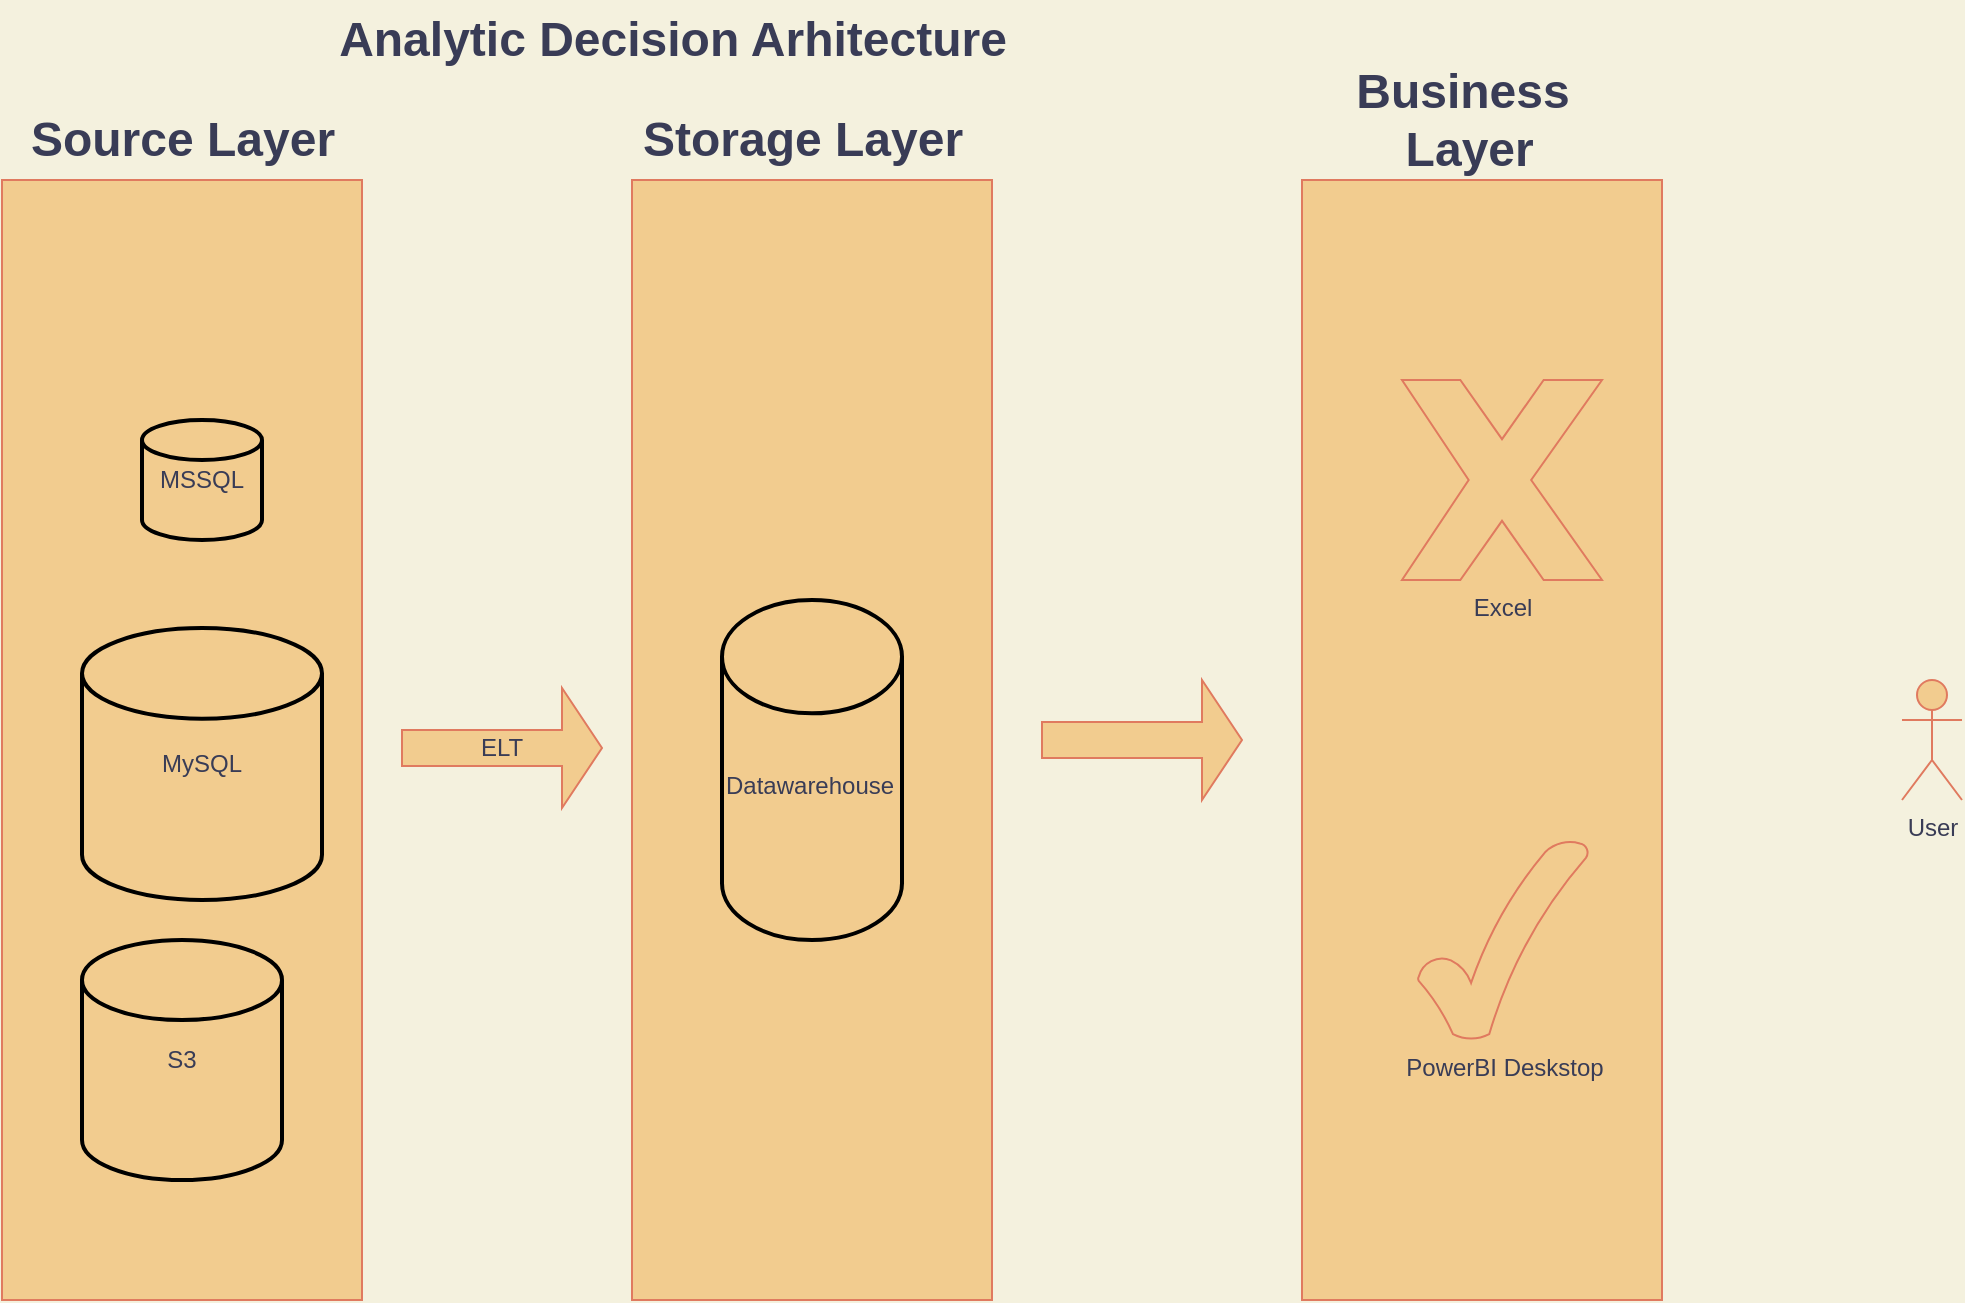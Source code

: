 <mxfile version="16.5.1" type="device"><diagram id="sw8rfcwwV5e40nieK1EK" name="Page-1"><mxGraphModel dx="2062" dy="1225" grid="1" gridSize="10" guides="1" tooltips="1" connect="1" arrows="1" fold="1" page="1" pageScale="1" pageWidth="1169" pageHeight="827" background="#F4F1DE" math="0" shadow="0"><root><mxCell id="0"/><mxCell id="1" parent="0"/><mxCell id="Pqu--rKXxemuQOqBM8Cv-1" value="" style="rounded=0;whiteSpace=wrap;html=1;fillColor=#F2CC8F;strokeColor=#E07A5F;fontColor=#393C56;" vertex="1" parent="1"><mxGeometry x="90" y="130" width="180" height="560" as="geometry"/></mxCell><mxCell id="Pqu--rKXxemuQOqBM8Cv-4" value="" style="rounded=0;whiteSpace=wrap;html=1;fillColor=#F2CC8F;strokeColor=#E07A5F;fontColor=#393C56;" vertex="1" parent="1"><mxGeometry x="405" y="130" width="180" height="560" as="geometry"/></mxCell><mxCell id="Pqu--rKXxemuQOqBM8Cv-5" value="" style="rounded=0;whiteSpace=wrap;html=1;fillColor=#F2CC8F;strokeColor=#E07A5F;fontColor=#393C56;" vertex="1" parent="1"><mxGeometry x="740" y="130" width="180" height="560" as="geometry"/></mxCell><mxCell id="Pqu--rKXxemuQOqBM8Cv-6" value="Analytic Decision Arhitecture&lt;br&gt;" style="text;strokeColor=none;fillColor=none;html=1;fontSize=24;fontStyle=1;verticalAlign=middle;align=center;fontColor=#393C56;" vertex="1" parent="1"><mxGeometry x="90" y="40" width="670" height="40" as="geometry"/></mxCell><mxCell id="Pqu--rKXxemuQOqBM8Cv-7" value="Source Layer&lt;br&gt;" style="text;strokeColor=none;fillColor=none;html=1;fontSize=24;fontStyle=1;verticalAlign=middle;align=center;fontColor=#393C56;" vertex="1" parent="1"><mxGeometry x="130" y="90" width="100" height="40" as="geometry"/></mxCell><mxCell id="Pqu--rKXxemuQOqBM8Cv-8" value="Storage Layer" style="text;strokeColor=none;fillColor=none;html=1;fontSize=24;fontStyle=1;verticalAlign=middle;align=center;fontColor=#393C56;" vertex="1" parent="1"><mxGeometry x="440" y="90" width="100" height="40" as="geometry"/></mxCell><mxCell id="Pqu--rKXxemuQOqBM8Cv-9" value="Business&lt;br&gt;&amp;nbsp;Layer" style="text;strokeColor=none;fillColor=none;html=1;fontSize=24;fontStyle=1;verticalAlign=middle;align=center;fontColor=#393C56;" vertex="1" parent="1"><mxGeometry x="750" y="80" width="140" height="40" as="geometry"/></mxCell><mxCell id="Pqu--rKXxemuQOqBM8Cv-11" value="ELT" style="shape=singleArrow;whiteSpace=wrap;html=1;fillColor=#F2CC8F;strokeColor=#E07A5F;fontColor=#393C56;" vertex="1" parent="1"><mxGeometry x="290" y="384" width="100" height="60" as="geometry"/></mxCell><mxCell id="Pqu--rKXxemuQOqBM8Cv-12" value="" style="shape=singleArrow;whiteSpace=wrap;html=1;fillColor=#F2CC8F;strokeColor=#E07A5F;fontColor=#393C56;" vertex="1" parent="1"><mxGeometry x="610" y="380" width="100" height="60" as="geometry"/></mxCell><mxCell id="Pqu--rKXxemuQOqBM8Cv-13" value="&lt;div style=&quot;text-align: justify&quot;&gt;&lt;span&gt;&lt;br&gt;&lt;/span&gt;&lt;/div&gt;&lt;div style=&quot;text-align: justify&quot;&gt;&lt;span&gt;Datawarehouse&lt;/span&gt;&lt;/div&gt;" style="strokeWidth=2;html=1;shape=mxgraph.flowchart.database;whiteSpace=wrap;rounded=0;sketch=0;fontColor=#393C56;fillColor=#F2CC8F;align=left;" vertex="1" parent="1"><mxGeometry x="450" y="340" width="90" height="170" as="geometry"/></mxCell><mxCell id="Pqu--rKXxemuQOqBM8Cv-14" value="S3" style="strokeWidth=2;html=1;shape=mxgraph.flowchart.database;whiteSpace=wrap;rounded=0;sketch=0;fontColor=#393C56;fillColor=#F2CC8F;" vertex="1" parent="1"><mxGeometry x="130" y="510" width="100" height="120" as="geometry"/></mxCell><mxCell id="Pqu--rKXxemuQOqBM8Cv-15" value="MySQL" style="strokeWidth=2;html=1;shape=mxgraph.flowchart.database;whiteSpace=wrap;rounded=0;sketch=0;fontColor=#393C56;fillColor=#F2CC8F;" vertex="1" parent="1"><mxGeometry x="130" y="354" width="120" height="136" as="geometry"/></mxCell><mxCell id="Pqu--rKXxemuQOqBM8Cv-16" value="MSSQL" style="strokeWidth=2;html=1;shape=mxgraph.flowchart.database;whiteSpace=wrap;rounded=0;sketch=0;fontColor=#393C56;fillColor=#F2CC8F;" vertex="1" parent="1"><mxGeometry x="160" y="250" width="60" height="60" as="geometry"/></mxCell><mxCell id="Pqu--rKXxemuQOqBM8Cv-17" value="Excel" style="verticalLabelPosition=bottom;verticalAlign=top;html=1;shape=mxgraph.basic.x;rounded=0;sketch=0;fontColor=#393C56;strokeColor=#E07A5F;fillColor=#F2CC8F;" vertex="1" parent="1"><mxGeometry x="790" y="230" width="100" height="100" as="geometry"/></mxCell><mxCell id="Pqu--rKXxemuQOqBM8Cv-20" value="PowerBI Deskstop" style="verticalLabelPosition=bottom;verticalAlign=top;html=1;shape=mxgraph.basic.tick;rounded=0;sketch=0;fontColor=#393C56;strokeColor=#E07A5F;fillColor=#F2CC8F;" vertex="1" parent="1"><mxGeometry x="798" y="460" width="85" height="100" as="geometry"/></mxCell><mxCell id="Pqu--rKXxemuQOqBM8Cv-21" value="User&lt;br&gt;" style="shape=umlActor;verticalLabelPosition=bottom;verticalAlign=top;html=1;outlineConnect=0;rounded=0;sketch=0;fontColor=#393C56;strokeColor=#E07A5F;fillColor=#F2CC8F;" vertex="1" parent="1"><mxGeometry x="1040" y="380" width="30" height="60" as="geometry"/></mxCell></root></mxGraphModel></diagram></mxfile>